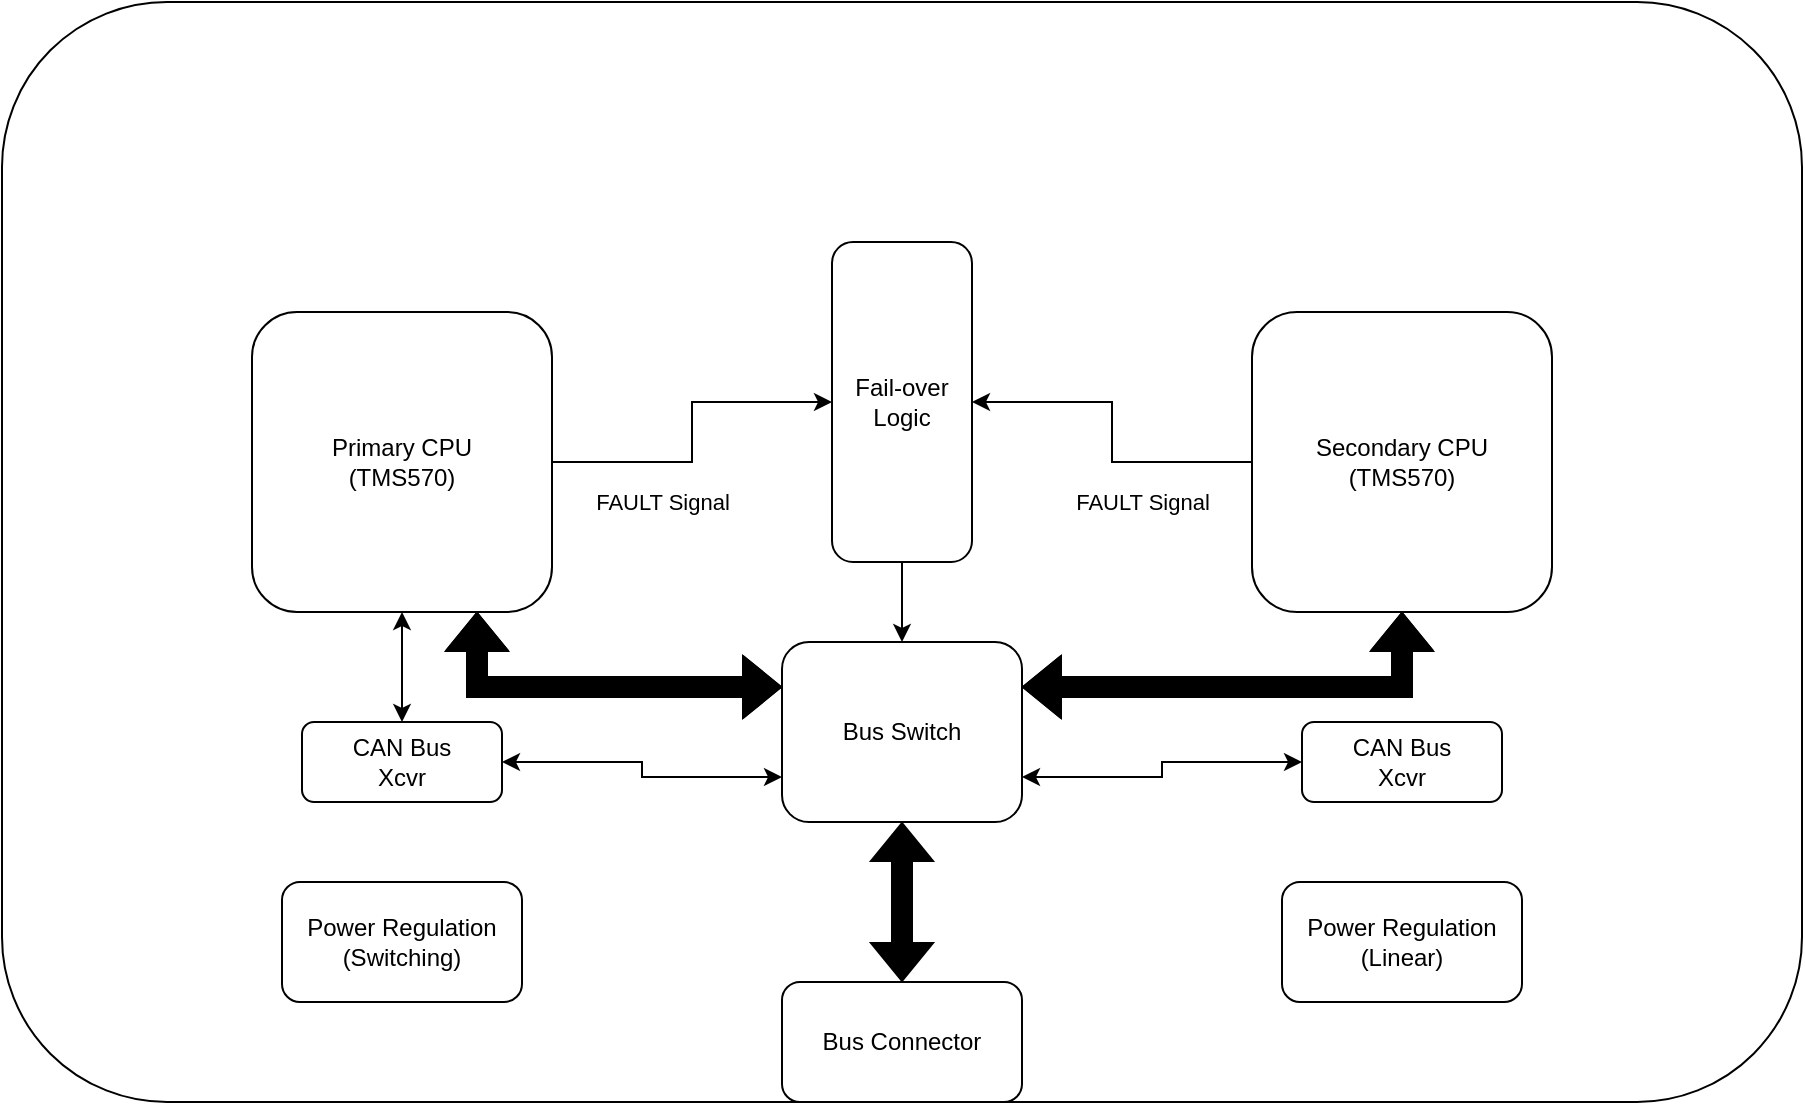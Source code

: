 <mxfile version="24.8.4">
  <diagram name="Page-1" id="sD9l-6ZtQKKojiiVry8w">
    <mxGraphModel dx="1228" dy="568" grid="1" gridSize="10" guides="1" tooltips="1" connect="1" arrows="1" fold="1" page="1" pageScale="1" pageWidth="1100" pageHeight="850" math="0" shadow="0">
      <root>
        <mxCell id="0" />
        <mxCell id="1" parent="0" />
        <mxCell id="_ETHYoadvejzR58WmszD-1" value="" style="rounded=1;whiteSpace=wrap;html=1;" vertex="1" parent="1">
          <mxGeometry x="80" y="90" width="900" height="550" as="geometry" />
        </mxCell>
        <mxCell id="_ETHYoadvejzR58WmszD-2" value="&lt;div&gt;Bus Connector&lt;/div&gt;" style="rounded=1;whiteSpace=wrap;html=1;" vertex="1" parent="1">
          <mxGeometry x="470" y="580" width="120" height="60" as="geometry" />
        </mxCell>
        <mxCell id="_ETHYoadvejzR58WmszD-3" value="&lt;div&gt;Power Regulation&lt;/div&gt;&lt;div&gt;(Switching)&lt;/div&gt;" style="rounded=1;whiteSpace=wrap;html=1;" vertex="1" parent="1">
          <mxGeometry x="220" y="530" width="120" height="60" as="geometry" />
        </mxCell>
        <mxCell id="_ETHYoadvejzR58WmszD-4" value="&lt;div&gt;Power Regulation&lt;/div&gt;&lt;div&gt;(Linear)&lt;/div&gt;" style="rounded=1;whiteSpace=wrap;html=1;" vertex="1" parent="1">
          <mxGeometry x="720" y="530" width="120" height="60" as="geometry" />
        </mxCell>
        <mxCell id="_ETHYoadvejzR58WmszD-7" style="edgeStyle=orthogonalEdgeStyle;rounded=0;orthogonalLoop=1;jettySize=auto;html=1;exitX=0.5;exitY=1;exitDx=0;exitDy=0;" edge="1" parent="1" source="_ETHYoadvejzR58WmszD-5" target="_ETHYoadvejzR58WmszD-6">
          <mxGeometry relative="1" as="geometry" />
        </mxCell>
        <mxCell id="_ETHYoadvejzR58WmszD-5" value="Fail-over Logic" style="rounded=1;whiteSpace=wrap;html=1;" vertex="1" parent="1">
          <mxGeometry x="495" y="210" width="70" height="160" as="geometry" />
        </mxCell>
        <mxCell id="_ETHYoadvejzR58WmszD-16" style="edgeStyle=orthogonalEdgeStyle;rounded=0;orthogonalLoop=1;jettySize=auto;html=1;exitX=0.5;exitY=0;exitDx=0;exitDy=0;" edge="1" parent="1" source="_ETHYoadvejzR58WmszD-6">
          <mxGeometry relative="1" as="geometry">
            <mxPoint x="530" y="430" as="targetPoint" />
          </mxGeometry>
        </mxCell>
        <mxCell id="_ETHYoadvejzR58WmszD-6" value="Bus Switch" style="rounded=1;whiteSpace=wrap;html=1;" vertex="1" parent="1">
          <mxGeometry x="470" y="410" width="120" height="90" as="geometry" />
        </mxCell>
        <mxCell id="_ETHYoadvejzR58WmszD-11" value="" style="shape=flexArrow;endArrow=classic;startArrow=classic;html=1;rounded=0;exitX=0.5;exitY=0;exitDx=0;exitDy=0;entryX=0.5;entryY=1;entryDx=0;entryDy=0;fillColor=#000000;" edge="1" parent="1" source="_ETHYoadvejzR58WmszD-2" target="_ETHYoadvejzR58WmszD-6">
          <mxGeometry width="100" height="100" relative="1" as="geometry">
            <mxPoint x="560" y="580" as="sourcePoint" />
            <mxPoint x="660" y="480" as="targetPoint" />
          </mxGeometry>
        </mxCell>
        <mxCell id="_ETHYoadvejzR58WmszD-12" value="&lt;div&gt;Primary CPU&lt;/div&gt;&lt;div&gt;(TMS570)&lt;br&gt;&lt;/div&gt;" style="rounded=1;whiteSpace=wrap;html=1;" vertex="1" parent="1">
          <mxGeometry x="205" y="245" width="150" height="150" as="geometry" />
        </mxCell>
        <mxCell id="_ETHYoadvejzR58WmszD-13" value="&lt;div&gt;Secondary CPU&lt;/div&gt;&lt;div&gt;(TMS570)&lt;br&gt;&lt;/div&gt;" style="rounded=1;whiteSpace=wrap;html=1;" vertex="1" parent="1">
          <mxGeometry x="705" y="245" width="150" height="150" as="geometry" />
        </mxCell>
        <mxCell id="_ETHYoadvejzR58WmszD-14" value="" style="shape=flexArrow;endArrow=classic;startArrow=classic;html=1;rounded=0;fillColor=#000000;exitX=0;exitY=0.25;exitDx=0;exitDy=0;edgeStyle=orthogonalEdgeStyle;entryX=0.75;entryY=1;entryDx=0;entryDy=0;" edge="1" parent="1" source="_ETHYoadvejzR58WmszD-6" target="_ETHYoadvejzR58WmszD-12">
          <mxGeometry width="100" height="100" relative="1" as="geometry">
            <mxPoint x="320" y="490" as="sourcePoint" />
            <mxPoint x="320" y="410" as="targetPoint" />
          </mxGeometry>
        </mxCell>
        <mxCell id="_ETHYoadvejzR58WmszD-17" value="&lt;div&gt;CAN Bus&lt;/div&gt;&lt;div&gt;Xcvr&lt;br&gt;&lt;/div&gt;" style="rounded=1;whiteSpace=wrap;html=1;" vertex="1" parent="1">
          <mxGeometry x="230" y="450" width="100" height="40" as="geometry" />
        </mxCell>
        <mxCell id="_ETHYoadvejzR58WmszD-18" value="" style="endArrow=classic;startArrow=classic;html=1;rounded=0;entryX=0.5;entryY=1;entryDx=0;entryDy=0;exitX=0.5;exitY=0;exitDx=0;exitDy=0;" edge="1" parent="1" source="_ETHYoadvejzR58WmszD-17" target="_ETHYoadvejzR58WmszD-12">
          <mxGeometry width="50" height="50" relative="1" as="geometry">
            <mxPoint x="590" y="370" as="sourcePoint" />
            <mxPoint x="640" y="320" as="targetPoint" />
          </mxGeometry>
        </mxCell>
        <mxCell id="_ETHYoadvejzR58WmszD-19" value="" style="endArrow=classic;startArrow=classic;html=1;rounded=0;exitX=1;exitY=0.5;exitDx=0;exitDy=0;entryX=0;entryY=0.75;entryDx=0;entryDy=0;edgeStyle=orthogonalEdgeStyle;" edge="1" parent="1" source="_ETHYoadvejzR58WmszD-17" target="_ETHYoadvejzR58WmszD-6">
          <mxGeometry width="50" height="50" relative="1" as="geometry">
            <mxPoint x="590" y="370" as="sourcePoint" />
            <mxPoint x="640" y="320" as="targetPoint" />
          </mxGeometry>
        </mxCell>
        <mxCell id="_ETHYoadvejzR58WmszD-20" value="&lt;div&gt;CAN Bus&lt;/div&gt;&lt;div&gt;Xcvr&lt;br&gt;&lt;/div&gt;" style="rounded=1;whiteSpace=wrap;html=1;" vertex="1" parent="1">
          <mxGeometry x="730" y="450" width="100" height="40" as="geometry" />
        </mxCell>
        <mxCell id="_ETHYoadvejzR58WmszD-21" value="" style="endArrow=classic;startArrow=classic;html=1;rounded=0;exitX=1;exitY=0.75;exitDx=0;exitDy=0;entryX=0;entryY=0.5;entryDx=0;entryDy=0;edgeStyle=orthogonalEdgeStyle;" edge="1" parent="1" source="_ETHYoadvejzR58WmszD-6" target="_ETHYoadvejzR58WmszD-20">
          <mxGeometry width="50" height="50" relative="1" as="geometry">
            <mxPoint x="610" y="412" as="sourcePoint" />
            <mxPoint x="750" y="420" as="targetPoint" />
          </mxGeometry>
        </mxCell>
        <mxCell id="_ETHYoadvejzR58WmszD-22" value="" style="shape=flexArrow;endArrow=classic;startArrow=classic;html=1;rounded=0;fillColor=#000000;exitX=1;exitY=0.25;exitDx=0;exitDy=0;edgeStyle=orthogonalEdgeStyle;entryX=0.5;entryY=1;entryDx=0;entryDy=0;" edge="1" parent="1" source="_ETHYoadvejzR58WmszD-6" target="_ETHYoadvejzR58WmszD-13">
          <mxGeometry width="100" height="100" relative="1" as="geometry">
            <mxPoint x="992" y="449.5" as="sourcePoint" />
            <mxPoint x="840" y="411.5" as="targetPoint" />
          </mxGeometry>
        </mxCell>
        <mxCell id="_ETHYoadvejzR58WmszD-23" value="" style="endArrow=classic;html=1;rounded=0;exitX=1;exitY=0.5;exitDx=0;exitDy=0;edgeStyle=orthogonalEdgeStyle;entryX=0;entryY=0.5;entryDx=0;entryDy=0;" edge="1" parent="1" source="_ETHYoadvejzR58WmszD-12" target="_ETHYoadvejzR58WmszD-5">
          <mxGeometry width="50" height="50" relative="1" as="geometry">
            <mxPoint x="590" y="370" as="sourcePoint" />
            <mxPoint x="490" y="300" as="targetPoint" />
          </mxGeometry>
        </mxCell>
        <mxCell id="_ETHYoadvejzR58WmszD-25" value="FAULT Signal" style="edgeLabel;html=1;align=center;verticalAlign=middle;resizable=0;points=[];" vertex="1" connectable="0" parent="_ETHYoadvejzR58WmszD-23">
          <mxGeometry x="-0.423" y="-3" relative="1" as="geometry">
            <mxPoint x="6" y="17" as="offset" />
          </mxGeometry>
        </mxCell>
        <mxCell id="_ETHYoadvejzR58WmszD-24" value="" style="endArrow=classic;html=1;rounded=0;entryX=1;entryY=0.5;entryDx=0;entryDy=0;exitX=0;exitY=0.5;exitDx=0;exitDy=0;edgeStyle=orthogonalEdgeStyle;" edge="1" parent="1" source="_ETHYoadvejzR58WmszD-13" target="_ETHYoadvejzR58WmszD-5">
          <mxGeometry width="50" height="50" relative="1" as="geometry">
            <mxPoint x="590" y="370" as="sourcePoint" />
            <mxPoint x="640" y="320" as="targetPoint" />
          </mxGeometry>
        </mxCell>
        <mxCell id="_ETHYoadvejzR58WmszD-26" value="FAULT Signal" style="edgeLabel;html=1;align=center;verticalAlign=middle;resizable=0;points=[];" vertex="1" connectable="0" parent="_ETHYoadvejzR58WmszD-24">
          <mxGeometry x="-0.353" y="3" relative="1" as="geometry">
            <mxPoint y="17" as="offset" />
          </mxGeometry>
        </mxCell>
      </root>
    </mxGraphModel>
  </diagram>
</mxfile>
